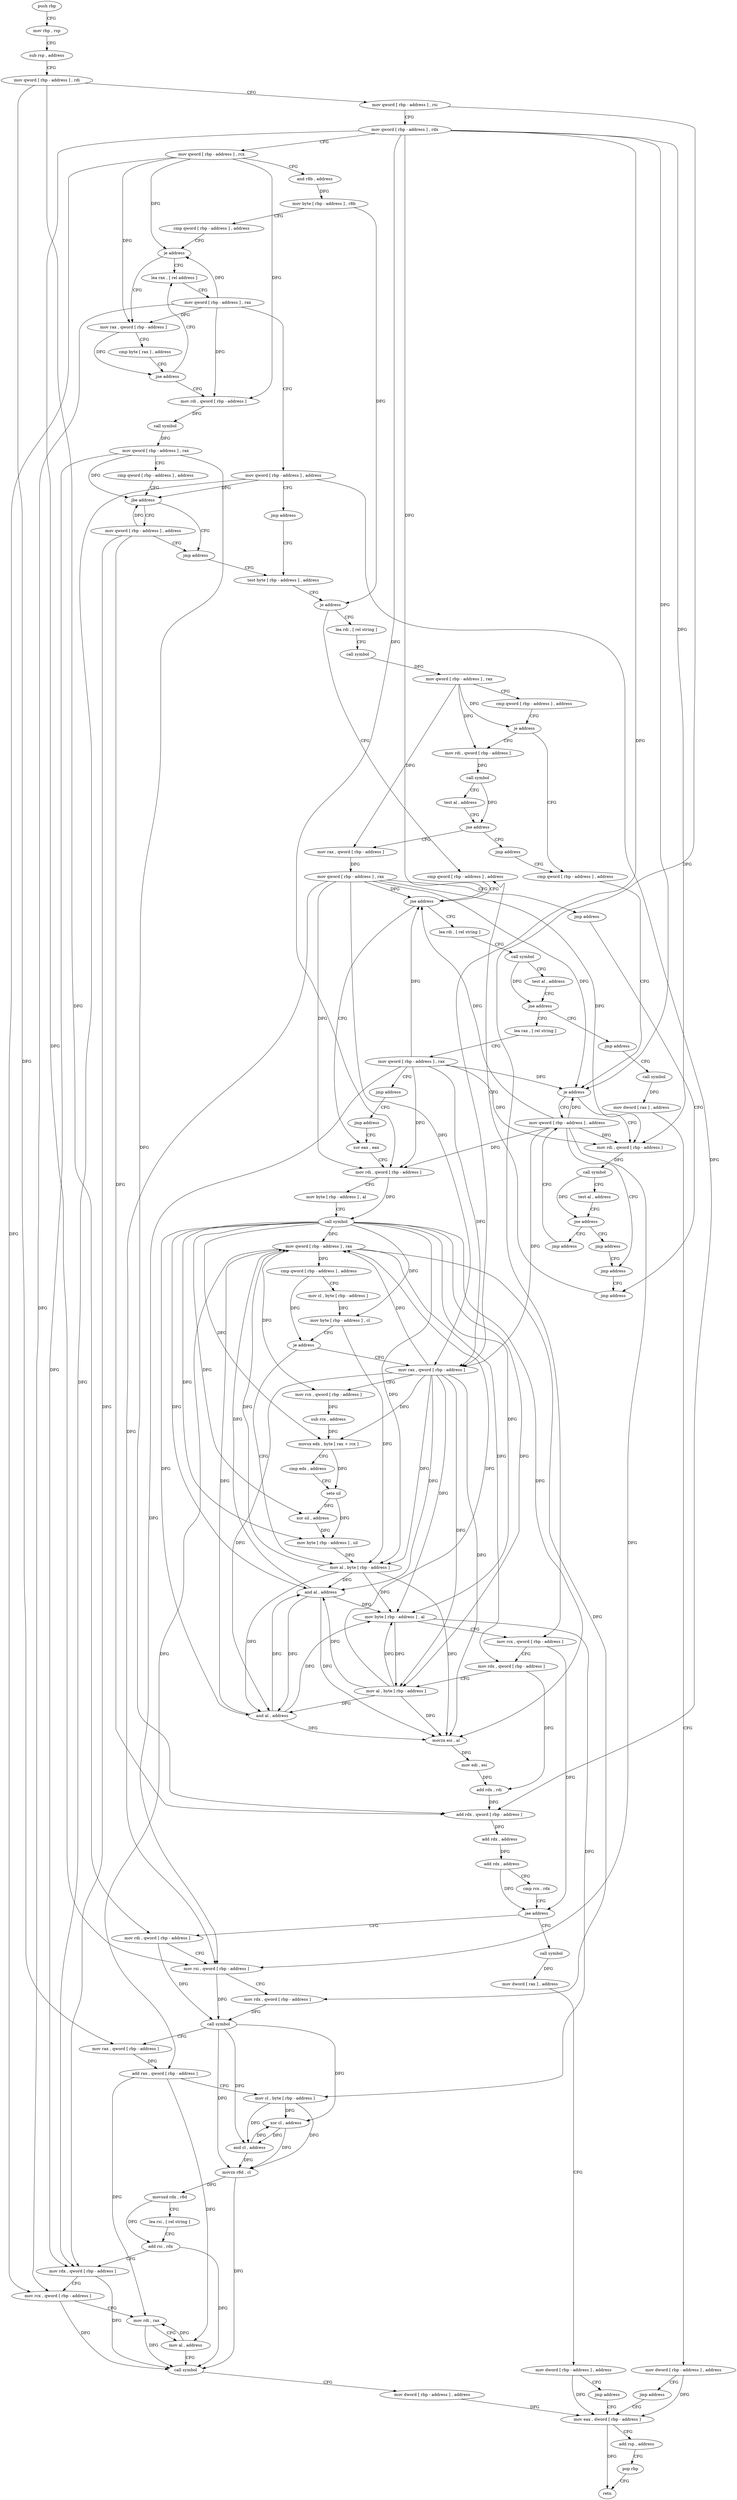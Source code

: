 digraph "func" {
"496816" [label = "push rbp" ]
"496817" [label = "mov rbp , rsp" ]
"496820" [label = "sub rsp , address" ]
"496824" [label = "mov qword [ rbp - address ] , rdi" ]
"496828" [label = "mov qword [ rbp - address ] , rsi" ]
"496832" [label = "mov qword [ rbp - address ] , rdx" ]
"496836" [label = "mov qword [ rbp - address ] , rcx" ]
"496840" [label = "and r8b , address" ]
"496844" [label = "mov byte [ rbp - address ] , r8b" ]
"496848" [label = "cmp qword [ rbp - address ] , address" ]
"496853" [label = "je address" ]
"496872" [label = "lea rax , [ rel address ]" ]
"496859" [label = "mov rax , qword [ rbp - address ]" ]
"496879" [label = "mov qword [ rbp - address ] , rax" ]
"496883" [label = "mov qword [ rbp - address ] , address" ]
"496891" [label = "jmp address" ]
"496933" [label = "test byte [ rbp - address ] , address" ]
"496863" [label = "cmp byte [ rax ] , address" ]
"496866" [label = "jne address" ]
"496896" [label = "mov rdi , qword [ rbp - address ]" ]
"496937" [label = "je address" ]
"497061" [label = "cmp qword [ rbp - address ] , address" ]
"496943" [label = "lea rdi , [ rel string ]" ]
"496900" [label = "call symbol" ]
"496905" [label = "mov qword [ rbp - address ] , rax" ]
"496909" [label = "cmp qword [ rbp - address ] , address" ]
"496914" [label = "jbe address" ]
"496928" [label = "jmp address" ]
"496920" [label = "mov qword [ rbp - address ] , address" ]
"497066" [label = "jne address" ]
"497141" [label = "xor eax , eax" ]
"497072" [label = "lea rdi , [ rel string ]" ]
"496950" [label = "call symbol" ]
"496955" [label = "mov qword [ rbp - address ] , rax" ]
"496959" [label = "cmp qword [ rbp - address ] , address" ]
"496964" [label = "je address" ]
"497005" [label = "cmp qword [ rbp - address ] , address" ]
"496970" [label = "mov rdi , qword [ rbp - address ]" ]
"497143" [label = "mov rdi , qword [ rbp - address ]" ]
"497147" [label = "mov byte [ rbp - address ] , al" ]
"497150" [label = "call symbol" ]
"497155" [label = "mov qword [ rbp - address ] , rax" ]
"497159" [label = "cmp qword [ rbp - address ] , address" ]
"497164" [label = "mov cl , byte [ rbp - address ]" ]
"497167" [label = "mov byte [ rbp - address ] , cl" ]
"497170" [label = "je address" ]
"497210" [label = "mov al , byte [ rbp - address ]" ]
"497176" [label = "mov rax , qword [ rbp - address ]" ]
"497079" [label = "call symbol" ]
"497084" [label = "test al , address" ]
"497086" [label = "jne address" ]
"497097" [label = "lea rax , [ rel string ]" ]
"497092" [label = "jmp address" ]
"497010" [label = "je address" ]
"497043" [label = "mov qword [ rbp - address ] , address" ]
"497016" [label = "mov rdi , qword [ rbp - address ]" ]
"496974" [label = "call symbol" ]
"496979" [label = "test al , address" ]
"496981" [label = "jne address" ]
"496992" [label = "mov rax , qword [ rbp - address ]" ]
"496987" [label = "jmp address" ]
"497213" [label = "and al , address" ]
"497215" [label = "mov byte [ rbp - address ] , al" ]
"497218" [label = "mov rcx , qword [ rbp - address ]" ]
"497222" [label = "mov rdx , qword [ rbp - address ]" ]
"497226" [label = "mov al , byte [ rbp - address ]" ]
"497229" [label = "and al , address" ]
"497231" [label = "movzx esi , al" ]
"497234" [label = "mov edi , esi" ]
"497236" [label = "add rdx , rdi" ]
"497239" [label = "add rdx , qword [ rbp - address ]" ]
"497243" [label = "add rdx , address" ]
"497250" [label = "add rdx , address" ]
"497257" [label = "cmp rcx , rdx" ]
"497260" [label = "jae address" ]
"497289" [label = "mov rdi , qword [ rbp - address ]" ]
"497266" [label = "call symbol" ]
"497180" [label = "mov rcx , qword [ rbp - address ]" ]
"497184" [label = "sub rcx , address" ]
"497191" [label = "movsx edx , byte [ rax + rcx ]" ]
"497195" [label = "cmp edx , address" ]
"497198" [label = "sete sil" ]
"497202" [label = "xor sil , address" ]
"497206" [label = "mov byte [ rbp - address ] , sil" ]
"497104" [label = "mov qword [ rbp - address ] , rax" ]
"497108" [label = "jmp address" ]
"497136" [label = "jmp address" ]
"497113" [label = "call symbol" ]
"497051" [label = "jmp address" ]
"497020" [label = "call symbol" ]
"497025" [label = "test al , address" ]
"497027" [label = "jne address" ]
"497038" [label = "jmp address" ]
"497033" [label = "jmp address" ]
"496996" [label = "mov qword [ rbp - address ] , rax" ]
"497000" [label = "jmp address" ]
"497056" [label = "jmp address" ]
"497293" [label = "mov rsi , qword [ rbp - address ]" ]
"497297" [label = "mov rdx , qword [ rbp - address ]" ]
"497301" [label = "call symbol" ]
"497306" [label = "mov rax , qword [ rbp - address ]" ]
"497310" [label = "add rax , qword [ rbp - address ]" ]
"497314" [label = "mov cl , byte [ rbp - address ]" ]
"497317" [label = "xor cl , address" ]
"497320" [label = "and cl , address" ]
"497323" [label = "movzx r8d , cl" ]
"497327" [label = "movsxd rdx , r8d" ]
"497330" [label = "lea rsi , [ rel string ]" ]
"497337" [label = "add rsi , rdx" ]
"497340" [label = "mov rdx , qword [ rbp - address ]" ]
"497344" [label = "mov rcx , qword [ rbp - address ]" ]
"497348" [label = "mov rdi , rax" ]
"497351" [label = "mov al , address" ]
"497353" [label = "call symbol" ]
"497358" [label = "mov dword [ rbp - address ] , address" ]
"497365" [label = "mov eax , dword [ rbp - address ]" ]
"497271" [label = "mov dword [ rax ] , address" ]
"497277" [label = "mov dword [ rbp - address ] , address" ]
"497284" [label = "jmp address" ]
"497118" [label = "mov dword [ rax ] , address" ]
"497124" [label = "mov dword [ rbp - address ] , address" ]
"497131" [label = "jmp address" ]
"497368" [label = "add rsp , address" ]
"497372" [label = "pop rbp" ]
"497373" [label = "retn" ]
"496816" -> "496817" [ label = "CFG" ]
"496817" -> "496820" [ label = "CFG" ]
"496820" -> "496824" [ label = "CFG" ]
"496824" -> "496828" [ label = "CFG" ]
"496824" -> "497289" [ label = "DFG" ]
"496824" -> "497306" [ label = "DFG" ]
"496828" -> "496832" [ label = "CFG" ]
"496828" -> "497218" [ label = "DFG" ]
"496832" -> "496836" [ label = "CFG" ]
"496832" -> "497066" [ label = "DFG" ]
"496832" -> "497143" [ label = "DFG" ]
"496832" -> "497010" [ label = "DFG" ]
"496832" -> "497176" [ label = "DFG" ]
"496832" -> "497016" [ label = "DFG" ]
"496832" -> "497293" [ label = "DFG" ]
"496836" -> "496840" [ label = "CFG" ]
"496836" -> "496853" [ label = "DFG" ]
"496836" -> "496859" [ label = "DFG" ]
"496836" -> "496896" [ label = "DFG" ]
"496836" -> "497344" [ label = "DFG" ]
"496840" -> "496844" [ label = "DFG" ]
"496844" -> "496848" [ label = "CFG" ]
"496844" -> "496937" [ label = "DFG" ]
"496848" -> "496853" [ label = "CFG" ]
"496853" -> "496872" [ label = "CFG" ]
"496853" -> "496859" [ label = "CFG" ]
"496872" -> "496879" [ label = "CFG" ]
"496859" -> "496863" [ label = "CFG" ]
"496859" -> "496866" [ label = "DFG" ]
"496879" -> "496883" [ label = "CFG" ]
"496879" -> "496853" [ label = "DFG" ]
"496879" -> "496859" [ label = "DFG" ]
"496879" -> "496896" [ label = "DFG" ]
"496879" -> "497344" [ label = "DFG" ]
"496883" -> "496891" [ label = "CFG" ]
"496883" -> "496914" [ label = "DFG" ]
"496883" -> "497239" [ label = "DFG" ]
"496883" -> "497340" [ label = "DFG" ]
"496891" -> "496933" [ label = "CFG" ]
"496933" -> "496937" [ label = "CFG" ]
"496863" -> "496866" [ label = "CFG" ]
"496866" -> "496896" [ label = "CFG" ]
"496866" -> "496872" [ label = "CFG" ]
"496896" -> "496900" [ label = "DFG" ]
"496937" -> "497061" [ label = "CFG" ]
"496937" -> "496943" [ label = "CFG" ]
"497061" -> "497066" [ label = "CFG" ]
"496943" -> "496950" [ label = "CFG" ]
"496900" -> "496905" [ label = "DFG" ]
"496905" -> "496909" [ label = "CFG" ]
"496905" -> "496914" [ label = "DFG" ]
"496905" -> "497239" [ label = "DFG" ]
"496905" -> "497340" [ label = "DFG" ]
"496909" -> "496914" [ label = "CFG" ]
"496914" -> "496928" [ label = "CFG" ]
"496914" -> "496920" [ label = "CFG" ]
"496928" -> "496933" [ label = "CFG" ]
"496920" -> "496928" [ label = "CFG" ]
"496920" -> "496914" [ label = "DFG" ]
"496920" -> "497239" [ label = "DFG" ]
"496920" -> "497340" [ label = "DFG" ]
"497066" -> "497141" [ label = "CFG" ]
"497066" -> "497072" [ label = "CFG" ]
"497141" -> "497143" [ label = "CFG" ]
"497072" -> "497079" [ label = "CFG" ]
"496950" -> "496955" [ label = "DFG" ]
"496955" -> "496959" [ label = "CFG" ]
"496955" -> "496964" [ label = "DFG" ]
"496955" -> "496970" [ label = "DFG" ]
"496955" -> "496992" [ label = "DFG" ]
"496959" -> "496964" [ label = "CFG" ]
"496964" -> "497005" [ label = "CFG" ]
"496964" -> "496970" [ label = "CFG" ]
"497005" -> "497010" [ label = "CFG" ]
"496970" -> "496974" [ label = "DFG" ]
"497143" -> "497147" [ label = "CFG" ]
"497143" -> "497150" [ label = "DFG" ]
"497147" -> "497150" [ label = "CFG" ]
"497150" -> "497155" [ label = "DFG" ]
"497150" -> "497210" [ label = "DFG" ]
"497150" -> "497213" [ label = "DFG" ]
"497150" -> "497215" [ label = "DFG" ]
"497150" -> "497226" [ label = "DFG" ]
"497150" -> "497229" [ label = "DFG" ]
"497150" -> "497231" [ label = "DFG" ]
"497150" -> "497191" [ label = "DFG" ]
"497150" -> "497167" [ label = "DFG" ]
"497150" -> "497202" [ label = "DFG" ]
"497150" -> "497206" [ label = "DFG" ]
"497155" -> "497159" [ label = "DFG" ]
"497155" -> "497222" [ label = "DFG" ]
"497155" -> "497180" [ label = "DFG" ]
"497155" -> "497297" [ label = "DFG" ]
"497155" -> "497310" [ label = "DFG" ]
"497159" -> "497164" [ label = "CFG" ]
"497159" -> "497170" [ label = "DFG" ]
"497164" -> "497167" [ label = "DFG" ]
"497167" -> "497170" [ label = "CFG" ]
"497167" -> "497210" [ label = "DFG" ]
"497170" -> "497210" [ label = "CFG" ]
"497170" -> "497176" [ label = "CFG" ]
"497210" -> "497213" [ label = "DFG" ]
"497210" -> "497155" [ label = "DFG" ]
"497210" -> "497215" [ label = "DFG" ]
"497210" -> "497229" [ label = "DFG" ]
"497210" -> "497231" [ label = "DFG" ]
"497176" -> "497180" [ label = "CFG" ]
"497176" -> "497155" [ label = "DFG" ]
"497176" -> "497213" [ label = "DFG" ]
"497176" -> "497215" [ label = "DFG" ]
"497176" -> "497229" [ label = "DFG" ]
"497176" -> "497231" [ label = "DFG" ]
"497176" -> "497210" [ label = "DFG" ]
"497176" -> "497226" [ label = "DFG" ]
"497176" -> "497191" [ label = "DFG" ]
"497079" -> "497084" [ label = "CFG" ]
"497079" -> "497086" [ label = "DFG" ]
"497084" -> "497086" [ label = "CFG" ]
"497086" -> "497097" [ label = "CFG" ]
"497086" -> "497092" [ label = "CFG" ]
"497097" -> "497104" [ label = "CFG" ]
"497092" -> "497113" [ label = "CFG" ]
"497010" -> "497043" [ label = "CFG" ]
"497010" -> "497016" [ label = "CFG" ]
"497043" -> "497051" [ label = "CFG" ]
"497043" -> "497066" [ label = "DFG" ]
"497043" -> "497143" [ label = "DFG" ]
"497043" -> "497010" [ label = "DFG" ]
"497043" -> "497176" [ label = "DFG" ]
"497043" -> "497016" [ label = "DFG" ]
"497043" -> "497293" [ label = "DFG" ]
"497016" -> "497020" [ label = "DFG" ]
"496974" -> "496979" [ label = "CFG" ]
"496974" -> "496981" [ label = "DFG" ]
"496979" -> "496981" [ label = "CFG" ]
"496981" -> "496992" [ label = "CFG" ]
"496981" -> "496987" [ label = "CFG" ]
"496992" -> "496996" [ label = "DFG" ]
"496987" -> "497005" [ label = "CFG" ]
"497213" -> "497215" [ label = "DFG" ]
"497213" -> "497155" [ label = "DFG" ]
"497213" -> "497229" [ label = "DFG" ]
"497213" -> "497231" [ label = "DFG" ]
"497215" -> "497218" [ label = "CFG" ]
"497215" -> "497226" [ label = "DFG" ]
"497215" -> "497314" [ label = "DFG" ]
"497218" -> "497222" [ label = "CFG" ]
"497218" -> "497260" [ label = "DFG" ]
"497222" -> "497226" [ label = "CFG" ]
"497222" -> "497236" [ label = "DFG" ]
"497226" -> "497229" [ label = "DFG" ]
"497226" -> "497155" [ label = "DFG" ]
"497226" -> "497213" [ label = "DFG" ]
"497226" -> "497215" [ label = "DFG" ]
"497226" -> "497231" [ label = "DFG" ]
"497229" -> "497231" [ label = "DFG" ]
"497229" -> "497155" [ label = "DFG" ]
"497229" -> "497213" [ label = "DFG" ]
"497229" -> "497215" [ label = "DFG" ]
"497231" -> "497234" [ label = "DFG" ]
"497234" -> "497236" [ label = "DFG" ]
"497236" -> "497239" [ label = "DFG" ]
"497239" -> "497243" [ label = "DFG" ]
"497243" -> "497250" [ label = "DFG" ]
"497250" -> "497257" [ label = "CFG" ]
"497250" -> "497260" [ label = "DFG" ]
"497257" -> "497260" [ label = "CFG" ]
"497260" -> "497289" [ label = "CFG" ]
"497260" -> "497266" [ label = "CFG" ]
"497289" -> "497293" [ label = "CFG" ]
"497289" -> "497301" [ label = "DFG" ]
"497266" -> "497271" [ label = "DFG" ]
"497180" -> "497184" [ label = "DFG" ]
"497184" -> "497191" [ label = "DFG" ]
"497191" -> "497195" [ label = "CFG" ]
"497191" -> "497198" [ label = "DFG" ]
"497195" -> "497198" [ label = "CFG" ]
"497198" -> "497202" [ label = "DFG" ]
"497198" -> "497206" [ label = "DFG" ]
"497202" -> "497206" [ label = "DFG" ]
"497206" -> "497210" [ label = "DFG" ]
"497104" -> "497108" [ label = "CFG" ]
"497104" -> "497066" [ label = "DFG" ]
"497104" -> "497143" [ label = "DFG" ]
"497104" -> "497010" [ label = "DFG" ]
"497104" -> "497176" [ label = "DFG" ]
"497104" -> "497016" [ label = "DFG" ]
"497104" -> "497293" [ label = "DFG" ]
"497108" -> "497136" [ label = "CFG" ]
"497136" -> "497141" [ label = "CFG" ]
"497113" -> "497118" [ label = "DFG" ]
"497051" -> "497056" [ label = "CFG" ]
"497020" -> "497025" [ label = "CFG" ]
"497020" -> "497027" [ label = "DFG" ]
"497025" -> "497027" [ label = "CFG" ]
"497027" -> "497038" [ label = "CFG" ]
"497027" -> "497033" [ label = "CFG" ]
"497038" -> "497051" [ label = "CFG" ]
"497033" -> "497043" [ label = "CFG" ]
"496996" -> "497000" [ label = "CFG" ]
"496996" -> "497066" [ label = "DFG" ]
"496996" -> "497143" [ label = "DFG" ]
"496996" -> "497010" [ label = "DFG" ]
"496996" -> "497176" [ label = "DFG" ]
"496996" -> "497016" [ label = "DFG" ]
"496996" -> "497293" [ label = "DFG" ]
"497000" -> "497056" [ label = "CFG" ]
"497056" -> "497061" [ label = "CFG" ]
"497293" -> "497297" [ label = "CFG" ]
"497293" -> "497301" [ label = "DFG" ]
"497297" -> "497301" [ label = "DFG" ]
"497301" -> "497306" [ label = "CFG" ]
"497301" -> "497317" [ label = "DFG" ]
"497301" -> "497320" [ label = "DFG" ]
"497301" -> "497323" [ label = "DFG" ]
"497306" -> "497310" [ label = "DFG" ]
"497310" -> "497314" [ label = "CFG" ]
"497310" -> "497348" [ label = "DFG" ]
"497310" -> "497351" [ label = "DFG" ]
"497314" -> "497317" [ label = "DFG" ]
"497314" -> "497320" [ label = "DFG" ]
"497314" -> "497323" [ label = "DFG" ]
"497317" -> "497320" [ label = "DFG" ]
"497317" -> "497323" [ label = "DFG" ]
"497320" -> "497323" [ label = "DFG" ]
"497320" -> "497317" [ label = "DFG" ]
"497323" -> "497327" [ label = "DFG" ]
"497323" -> "497353" [ label = "DFG" ]
"497327" -> "497330" [ label = "CFG" ]
"497327" -> "497337" [ label = "DFG" ]
"497330" -> "497337" [ label = "CFG" ]
"497337" -> "497340" [ label = "CFG" ]
"497337" -> "497353" [ label = "DFG" ]
"497340" -> "497344" [ label = "CFG" ]
"497340" -> "497353" [ label = "DFG" ]
"497344" -> "497348" [ label = "CFG" ]
"497344" -> "497353" [ label = "DFG" ]
"497348" -> "497351" [ label = "CFG" ]
"497348" -> "497353" [ label = "DFG" ]
"497351" -> "497353" [ label = "CFG" ]
"497351" -> "497348" [ label = "DFG" ]
"497353" -> "497358" [ label = "CFG" ]
"497358" -> "497365" [ label = "DFG" ]
"497365" -> "497368" [ label = "CFG" ]
"497365" -> "497373" [ label = "DFG" ]
"497271" -> "497277" [ label = "CFG" ]
"497277" -> "497284" [ label = "CFG" ]
"497277" -> "497365" [ label = "DFG" ]
"497284" -> "497365" [ label = "CFG" ]
"497118" -> "497124" [ label = "CFG" ]
"497124" -> "497131" [ label = "CFG" ]
"497124" -> "497365" [ label = "DFG" ]
"497131" -> "497365" [ label = "CFG" ]
"497368" -> "497372" [ label = "CFG" ]
"497372" -> "497373" [ label = "CFG" ]
}
